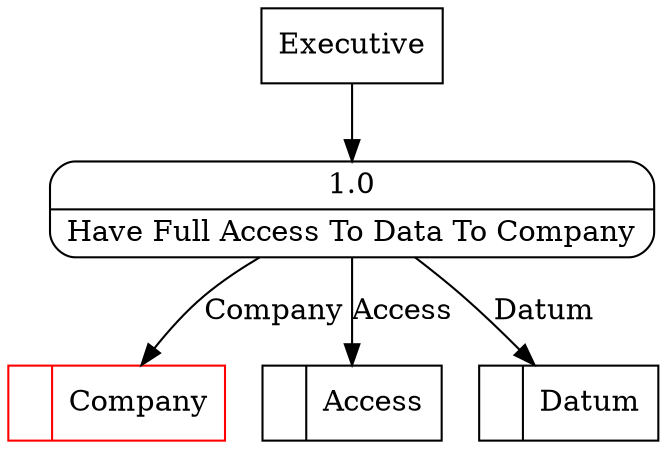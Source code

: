 digraph dfd2{ 
node[shape=record]
200 [label="<f0>  |<f1> Company " color=red];
201 [label="<f0>  |<f1> Access " ];
202 [label="<f0>  |<f1> Datum " ];
203 [label="Executive" shape=box];
204 [label="{<f0> 1.0|<f1> Have Full Access To Data To Company }" shape=Mrecord];
203 -> 204
204 -> 201 [label="Access"]
204 -> 202 [label="Datum"]
204 -> 200 [label="Company"]
}